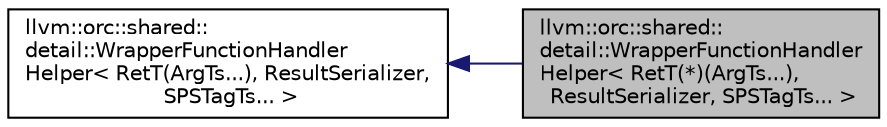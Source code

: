 digraph "llvm::orc::shared::detail::WrapperFunctionHandlerHelper&lt; RetT(*)(ArgTs...), ResultSerializer, SPSTagTs... &gt;"
{
 // LATEX_PDF_SIZE
  bgcolor="transparent";
  edge [fontname="Helvetica",fontsize="10",labelfontname="Helvetica",labelfontsize="10"];
  node [fontname="Helvetica",fontsize="10",shape=record];
  rankdir="LR";
  Node1 [label="llvm::orc::shared::\ldetail::WrapperFunctionHandler\lHelper\< RetT(*)(ArgTs...),\l ResultSerializer, SPSTagTs... \>",height=0.2,width=0.4,color="black", fillcolor="grey75", style="filled", fontcolor="black",tooltip=" "];
  Node2 -> Node1 [dir="back",color="midnightblue",fontsize="10",style="solid",fontname="Helvetica"];
  Node2 [label="llvm::orc::shared::\ldetail::WrapperFunctionHandler\lHelper\< RetT(ArgTs...), ResultSerializer,\l SPSTagTs... \>",height=0.2,width=0.4,color="black",URL="$classllvm_1_1orc_1_1shared_1_1detail_1_1WrapperFunctionHandlerHelper_3_01RetT_07ArgTs_8_8_8_08_0e12912da8e50f06e0b98329255e1e0d9.html",tooltip=" "];
}
